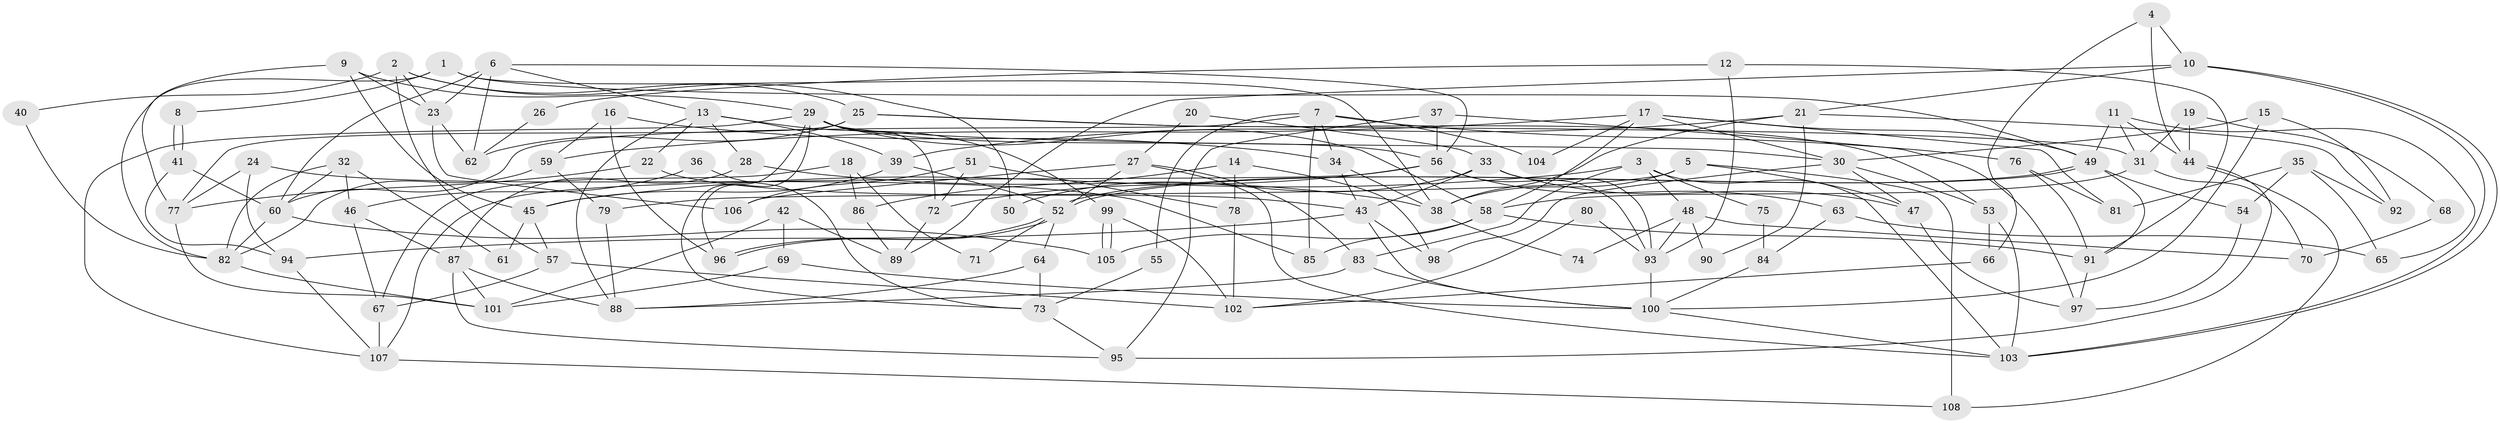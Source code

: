 // coarse degree distribution, {2: 0.125, 4: 0.25, 6: 0.0625, 3: 0.09375, 12: 0.03125, 5: 0.125, 7: 0.125, 11: 0.03125, 9: 0.0625, 10: 0.0625, 8: 0.03125}
// Generated by graph-tools (version 1.1) at 2025/55/03/04/25 21:55:06]
// undirected, 108 vertices, 216 edges
graph export_dot {
graph [start="1"]
  node [color=gray90,style=filled];
  1;
  2;
  3;
  4;
  5;
  6;
  7;
  8;
  9;
  10;
  11;
  12;
  13;
  14;
  15;
  16;
  17;
  18;
  19;
  20;
  21;
  22;
  23;
  24;
  25;
  26;
  27;
  28;
  29;
  30;
  31;
  32;
  33;
  34;
  35;
  36;
  37;
  38;
  39;
  40;
  41;
  42;
  43;
  44;
  45;
  46;
  47;
  48;
  49;
  50;
  51;
  52;
  53;
  54;
  55;
  56;
  57;
  58;
  59;
  60;
  61;
  62;
  63;
  64;
  65;
  66;
  67;
  68;
  69;
  70;
  71;
  72;
  73;
  74;
  75;
  76;
  77;
  78;
  79;
  80;
  81;
  82;
  83;
  84;
  85;
  86;
  87;
  88;
  89;
  90;
  91;
  92;
  93;
  94;
  95;
  96;
  97;
  98;
  99;
  100;
  101;
  102;
  103;
  104;
  105;
  106;
  107;
  108;
  1 -- 49;
  1 -- 38;
  1 -- 8;
  1 -- 82;
  2 -- 57;
  2 -- 23;
  2 -- 25;
  2 -- 40;
  2 -- 50;
  3 -- 45;
  3 -- 103;
  3 -- 48;
  3 -- 75;
  3 -- 83;
  4 -- 44;
  4 -- 10;
  4 -- 66;
  5 -- 79;
  5 -- 108;
  5 -- 38;
  5 -- 47;
  6 -- 62;
  6 -- 13;
  6 -- 23;
  6 -- 56;
  6 -- 60;
  7 -- 60;
  7 -- 34;
  7 -- 55;
  7 -- 76;
  7 -- 85;
  7 -- 104;
  8 -- 41;
  8 -- 41;
  9 -- 77;
  9 -- 29;
  9 -- 23;
  9 -- 45;
  10 -- 21;
  10 -- 103;
  10 -- 103;
  10 -- 89;
  11 -- 31;
  11 -- 49;
  11 -- 44;
  11 -- 65;
  12 -- 91;
  12 -- 93;
  12 -- 26;
  13 -- 39;
  13 -- 22;
  13 -- 28;
  13 -- 88;
  13 -- 99;
  14 -- 78;
  14 -- 98;
  14 -- 86;
  15 -- 100;
  15 -- 30;
  15 -- 92;
  16 -- 96;
  16 -- 59;
  16 -- 34;
  17 -- 49;
  17 -- 58;
  17 -- 30;
  17 -- 59;
  17 -- 81;
  17 -- 104;
  18 -- 67;
  18 -- 86;
  18 -- 71;
  19 -- 44;
  19 -- 31;
  19 -- 68;
  20 -- 27;
  20 -- 33;
  21 -- 39;
  21 -- 38;
  21 -- 90;
  21 -- 92;
  22 -- 43;
  22 -- 77;
  23 -- 62;
  23 -- 106;
  24 -- 77;
  24 -- 85;
  24 -- 94;
  25 -- 53;
  25 -- 31;
  25 -- 62;
  25 -- 77;
  26 -- 62;
  27 -- 103;
  27 -- 52;
  27 -- 83;
  27 -- 106;
  28 -- 38;
  28 -- 87;
  29 -- 56;
  29 -- 73;
  29 -- 30;
  29 -- 58;
  29 -- 72;
  29 -- 96;
  29 -- 107;
  30 -- 47;
  30 -- 53;
  30 -- 98;
  31 -- 58;
  31 -- 70;
  32 -- 60;
  32 -- 82;
  32 -- 46;
  32 -- 61;
  33 -- 47;
  33 -- 43;
  33 -- 50;
  33 -- 93;
  34 -- 43;
  34 -- 38;
  35 -- 81;
  35 -- 92;
  35 -- 54;
  35 -- 65;
  36 -- 46;
  36 -- 73;
  37 -- 56;
  37 -- 97;
  37 -- 95;
  38 -- 74;
  39 -- 52;
  39 -- 45;
  40 -- 82;
  41 -- 94;
  41 -- 60;
  42 -- 89;
  42 -- 101;
  42 -- 69;
  43 -- 100;
  43 -- 94;
  43 -- 98;
  44 -- 95;
  44 -- 108;
  45 -- 57;
  45 -- 61;
  46 -- 87;
  46 -- 67;
  47 -- 97;
  48 -- 93;
  48 -- 70;
  48 -- 74;
  48 -- 90;
  49 -- 52;
  49 -- 52;
  49 -- 54;
  49 -- 91;
  51 -- 72;
  51 -- 106;
  51 -- 78;
  52 -- 96;
  52 -- 96;
  52 -- 64;
  52 -- 71;
  53 -- 103;
  53 -- 66;
  54 -- 97;
  55 -- 73;
  56 -- 93;
  56 -- 63;
  56 -- 72;
  56 -- 107;
  57 -- 67;
  57 -- 102;
  58 -- 105;
  58 -- 85;
  58 -- 91;
  59 -- 82;
  59 -- 79;
  60 -- 82;
  60 -- 105;
  63 -- 65;
  63 -- 84;
  64 -- 88;
  64 -- 73;
  66 -- 102;
  67 -- 107;
  68 -- 70;
  69 -- 101;
  69 -- 100;
  72 -- 89;
  73 -- 95;
  75 -- 84;
  76 -- 91;
  76 -- 81;
  77 -- 101;
  78 -- 102;
  79 -- 88;
  80 -- 102;
  80 -- 93;
  82 -- 101;
  83 -- 88;
  83 -- 100;
  84 -- 100;
  86 -- 89;
  87 -- 88;
  87 -- 95;
  87 -- 101;
  91 -- 97;
  93 -- 100;
  94 -- 107;
  99 -- 105;
  99 -- 105;
  99 -- 102;
  100 -- 103;
  107 -- 108;
}
